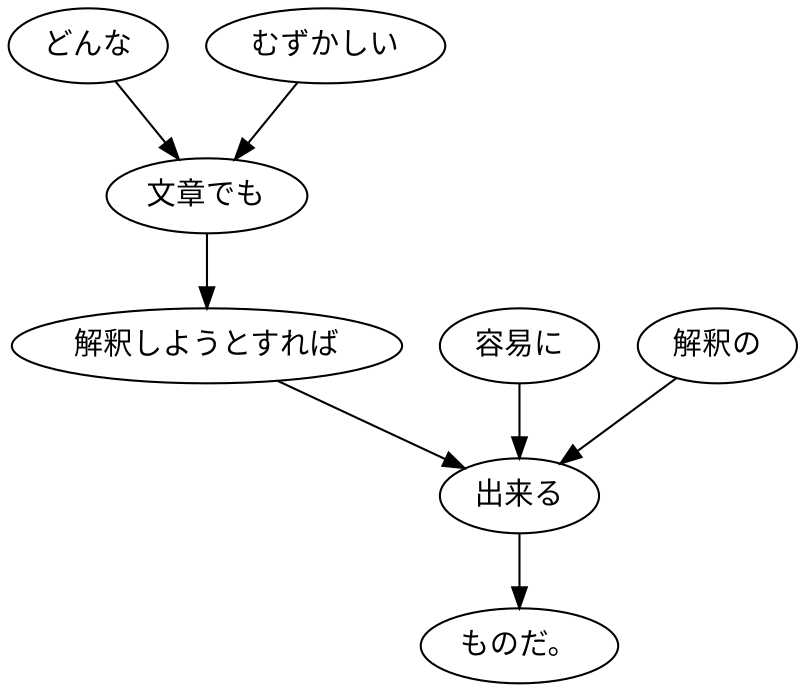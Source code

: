 digraph graph5823 {
	node0 [label="どんな"];
	node1 [label="むずかしい"];
	node2 [label="文章でも"];
	node3 [label="解釈しようとすれば"];
	node4 [label="容易に"];
	node5 [label="解釈の"];
	node6 [label="出来る"];
	node7 [label="ものだ。"];
	node0 -> node2;
	node1 -> node2;
	node2 -> node3;
	node3 -> node6;
	node4 -> node6;
	node5 -> node6;
	node6 -> node7;
}
